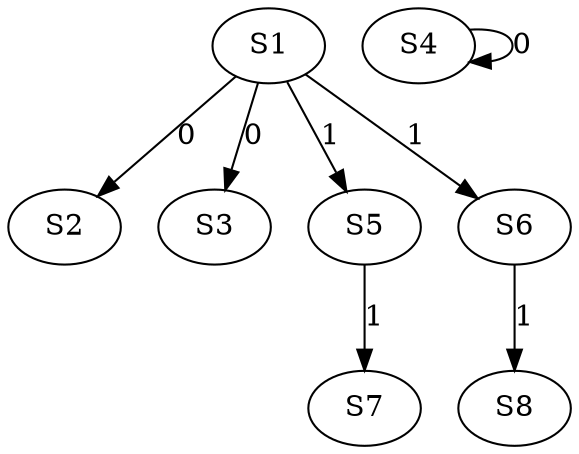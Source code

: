 strict digraph {
	S1 -> S2 [ label = 0 ];
	S1 -> S3 [ label = 0 ];
	S4 -> S4 [ label = 0 ];
	S1 -> S5 [ label = 1 ];
	S1 -> S6 [ label = 1 ];
	S5 -> S7 [ label = 1 ];
	S6 -> S8 [ label = 1 ];
}